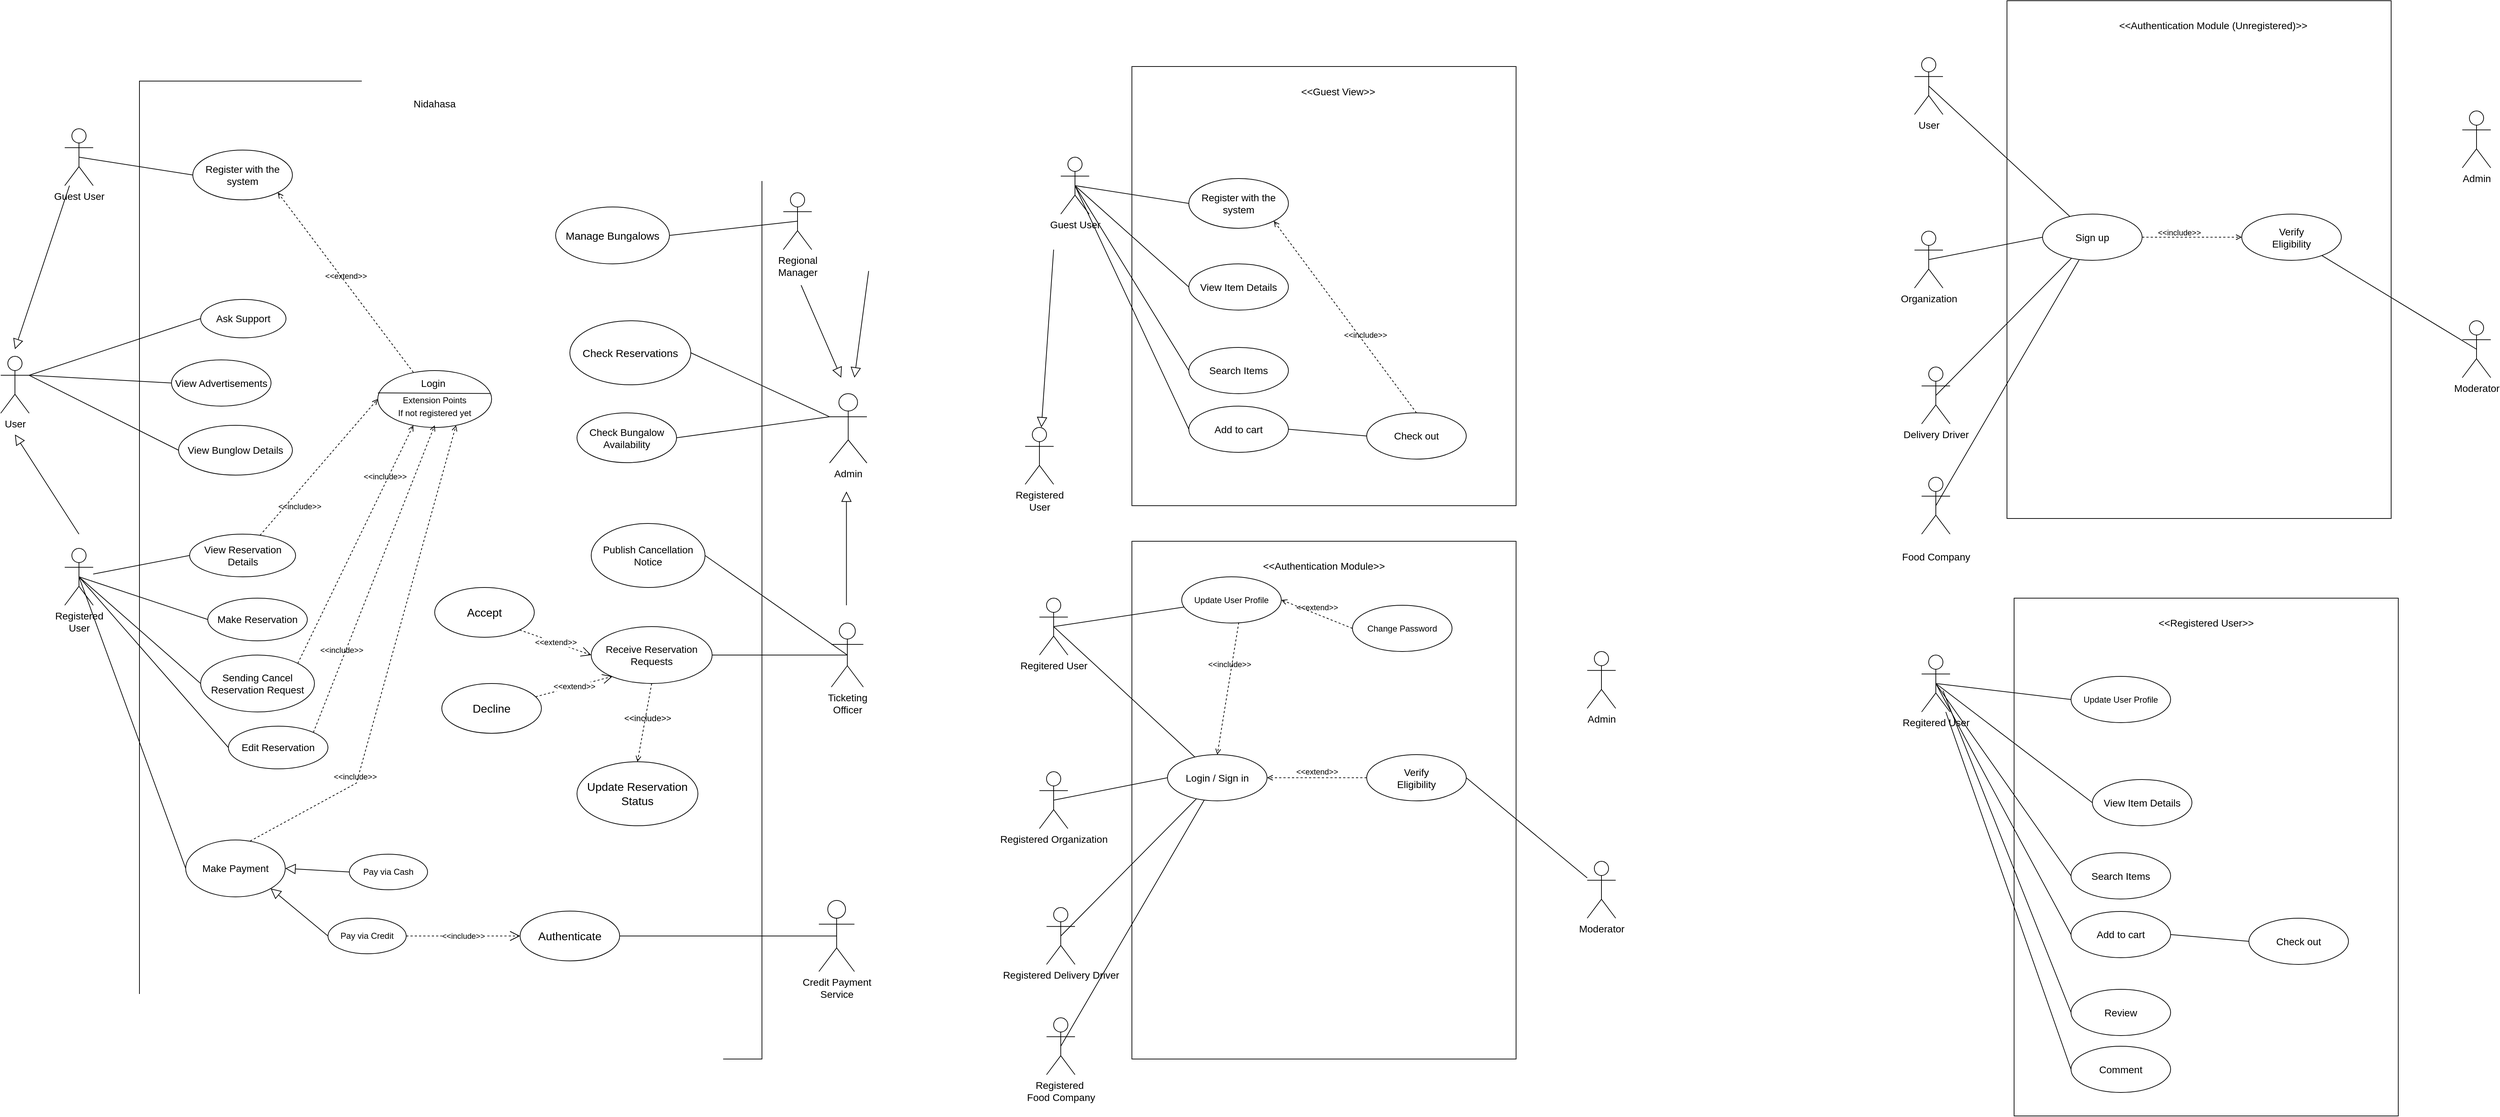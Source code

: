 <mxfile version="24.6.4" type="github">
  <diagram name="Page-1" id="WsR62CL48XrdcHFJqI1O">
    <mxGraphModel dx="2058" dy="858" grid="1" gridSize="10" guides="1" tooltips="1" connect="1" arrows="1" fold="1" page="1" pageScale="1" pageWidth="1300" pageHeight="1800" math="0" shadow="0">
      <root>
        <mxCell id="0" />
        <mxCell id="1" parent="0" />
        <mxCell id="aORqlaISlYyR6s0fsDUf-9" value="" style="rounded=0;whiteSpace=wrap;html=1;" parent="1" vertex="1">
          <mxGeometry x="235" y="213" width="875" height="1375" as="geometry" />
        </mxCell>
        <mxCell id="aORqlaISlYyR6s0fsDUf-10" value="&lt;font style=&quot;font-size: 14px;&quot;&gt;View Bunglow Details&lt;/font&gt;" style="ellipse;whiteSpace=wrap;html=1;" parent="1" vertex="1">
          <mxGeometry x="290" y="697" width="160" height="70" as="geometry" />
        </mxCell>
        <mxCell id="aORqlaISlYyR6s0fsDUf-11" value="&lt;font style=&quot;font-size: 14px;&quot;&gt;User&lt;/font&gt;" style="shape=umlActor;verticalLabelPosition=bottom;verticalAlign=top;html=1;outlineConnect=0;" parent="1" vertex="1">
          <mxGeometry x="40" y="600" width="40" height="80" as="geometry" />
        </mxCell>
        <mxCell id="aORqlaISlYyR6s0fsDUf-12" value="&lt;font style=&quot;font-size: 14px;&quot;&gt;Nidahasa&lt;/font&gt;" style="text;html=1;align=center;verticalAlign=middle;whiteSpace=wrap;rounded=0;fontSize=14;" parent="1" vertex="1">
          <mxGeometry x="530" y="230" width="240" height="30" as="geometry" />
        </mxCell>
        <mxCell id="aORqlaISlYyR6s0fsDUf-13" value="&lt;font style=&quot;font-size: 14px;&quot;&gt;View Advertisements&lt;/font&gt;" style="ellipse;whiteSpace=wrap;html=1;" parent="1" vertex="1">
          <mxGeometry x="280" y="605" width="140" height="65" as="geometry" />
        </mxCell>
        <mxCell id="aORqlaISlYyR6s0fsDUf-14" value="&lt;font style=&quot;font-size: 14px;&quot;&gt;Ask Support&lt;/font&gt;" style="ellipse;whiteSpace=wrap;html=1;" parent="1" vertex="1">
          <mxGeometry x="321" y="520" width="120" height="54" as="geometry" />
        </mxCell>
        <mxCell id="aORqlaISlYyR6s0fsDUf-15" value="&lt;font style=&quot;font-size: 14px;&quot;&gt;Register with the system&lt;/font&gt;" style="ellipse;whiteSpace=wrap;html=1;" parent="1" vertex="1">
          <mxGeometry x="310" y="310" width="140" height="70" as="geometry" />
        </mxCell>
        <mxCell id="aORqlaISlYyR6s0fsDUf-16" value="&lt;span style=&quot;font-size: 14px;&quot;&gt;Guest User&lt;/span&gt;" style="shape=umlActor;verticalLabelPosition=bottom;verticalAlign=top;html=1;outlineConnect=0;" parent="1" vertex="1">
          <mxGeometry x="130" y="280" width="40" height="80" as="geometry" />
        </mxCell>
        <mxCell id="aORqlaISlYyR6s0fsDUf-17" value="&lt;font style=&quot;font-size: 14px;&quot;&gt;Registered&lt;br&gt;User&lt;/font&gt;" style="shape=umlActor;verticalLabelPosition=bottom;verticalAlign=top;html=1;outlineConnect=0;" parent="1" vertex="1">
          <mxGeometry x="130" y="870" width="40" height="80" as="geometry" />
        </mxCell>
        <mxCell id="aORqlaISlYyR6s0fsDUf-18" value="&lt;font style=&quot;font-size: 14px;&quot;&gt;View Reservation Details&lt;/font&gt;" style="ellipse;whiteSpace=wrap;html=1;" parent="1" vertex="1">
          <mxGeometry x="305.5" y="850" width="149" height="60" as="geometry" />
        </mxCell>
        <mxCell id="aORqlaISlYyR6s0fsDUf-19" value="&lt;font style=&quot;font-size: 14px;&quot;&gt;Make Reservation&lt;/font&gt;" style="ellipse;whiteSpace=wrap;html=1;" parent="1" vertex="1">
          <mxGeometry x="331" y="940" width="140" height="60" as="geometry" />
        </mxCell>
        <mxCell id="aORqlaISlYyR6s0fsDUf-20" value="&lt;font style=&quot;font-size: 14px;&quot;&gt;Sending Cancel Reservation Request&lt;br&gt;&lt;/font&gt;" style="ellipse;whiteSpace=wrap;html=1;" parent="1" vertex="1">
          <mxGeometry x="321" y="1020" width="160" height="80" as="geometry" />
        </mxCell>
        <mxCell id="aORqlaISlYyR6s0fsDUf-21" value="&lt;font style=&quot;font-size: 14px;&quot;&gt;Edit Reservation&lt;br&gt;&lt;/font&gt;" style="ellipse;whiteSpace=wrap;html=1;" parent="1" vertex="1">
          <mxGeometry x="360" y="1120" width="140" height="60" as="geometry" />
        </mxCell>
        <mxCell id="aORqlaISlYyR6s0fsDUf-22" value="&lt;font style=&quot;font-size: 14px;&quot;&gt;Make Payment&lt;br&gt;&lt;/font&gt;" style="ellipse;whiteSpace=wrap;html=1;" parent="1" vertex="1">
          <mxGeometry x="300" y="1280" width="140" height="80" as="geometry" />
        </mxCell>
        <mxCell id="aORqlaISlYyR6s0fsDUf-23" value="Pay via Credit" style="ellipse;whiteSpace=wrap;html=1;" parent="1" vertex="1">
          <mxGeometry x="500" y="1390" width="110" height="50" as="geometry" />
        </mxCell>
        <mxCell id="aORqlaISlYyR6s0fsDUf-24" value="Pay via Cash" style="ellipse;whiteSpace=wrap;html=1;" parent="1" vertex="1">
          <mxGeometry x="530" y="1300" width="110" height="50" as="geometry" />
        </mxCell>
        <mxCell id="aORqlaISlYyR6s0fsDUf-25" value="" style="endArrow=none;html=1;rounded=0;entryX=0;entryY=0.5;entryDx=0;entryDy=0;exitX=1;exitY=0.333;exitDx=0;exitDy=0;exitPerimeter=0;" parent="1" source="aORqlaISlYyR6s0fsDUf-11" target="aORqlaISlYyR6s0fsDUf-14" edge="1">
          <mxGeometry width="50" height="50" relative="1" as="geometry">
            <mxPoint x="400" y="520" as="sourcePoint" />
            <mxPoint x="450" y="470" as="targetPoint" />
          </mxGeometry>
        </mxCell>
        <mxCell id="aORqlaISlYyR6s0fsDUf-26" value="" style="endArrow=none;html=1;rounded=0;entryX=0;entryY=0.5;entryDx=0;entryDy=0;exitX=1;exitY=0.333;exitDx=0;exitDy=0;exitPerimeter=0;" parent="1" source="aORqlaISlYyR6s0fsDUf-11" target="aORqlaISlYyR6s0fsDUf-13" edge="1">
          <mxGeometry width="50" height="50" relative="1" as="geometry">
            <mxPoint x="180" y="329" as="sourcePoint" />
            <mxPoint x="320" y="320" as="targetPoint" />
          </mxGeometry>
        </mxCell>
        <mxCell id="aORqlaISlYyR6s0fsDUf-27" value="" style="endArrow=none;html=1;rounded=0;entryX=0;entryY=0.5;entryDx=0;entryDy=0;exitX=1;exitY=0.333;exitDx=0;exitDy=0;exitPerimeter=0;" parent="1" source="aORqlaISlYyR6s0fsDUf-11" target="aORqlaISlYyR6s0fsDUf-10" edge="1">
          <mxGeometry width="50" height="50" relative="1" as="geometry">
            <mxPoint x="230" y="270" as="sourcePoint" />
            <mxPoint x="320" y="430" as="targetPoint" />
          </mxGeometry>
        </mxCell>
        <mxCell id="aORqlaISlYyR6s0fsDUf-28" value="" style="endArrow=none;html=1;rounded=0;entryX=0;entryY=0.5;entryDx=0;entryDy=0;exitX=0.5;exitY=0.5;exitDx=0;exitDy=0;exitPerimeter=0;" parent="1" source="aORqlaISlYyR6s0fsDUf-16" target="aORqlaISlYyR6s0fsDUf-15" edge="1">
          <mxGeometry width="50" height="50" relative="1" as="geometry">
            <mxPoint x="180" y="356" as="sourcePoint" />
            <mxPoint x="320" y="540" as="targetPoint" />
          </mxGeometry>
        </mxCell>
        <mxCell id="aORqlaISlYyR6s0fsDUf-29" value="" style="edgeStyle=none;html=1;endSize=12;endArrow=block;endFill=0;rounded=0;" parent="1" edge="1">
          <mxGeometry width="160" relative="1" as="geometry">
            <mxPoint x="150" y="850" as="sourcePoint" />
            <mxPoint x="60" y="710" as="targetPoint" />
          </mxGeometry>
        </mxCell>
        <mxCell id="aORqlaISlYyR6s0fsDUf-30" value="" style="edgeStyle=none;html=1;endSize=12;endArrow=block;endFill=0;rounded=0;" parent="1" edge="1" source="aORqlaISlYyR6s0fsDUf-16">
          <mxGeometry width="160" relative="1" as="geometry">
            <mxPoint x="150.37" y="409" as="sourcePoint" />
            <mxPoint x="60" y="590" as="targetPoint" />
          </mxGeometry>
        </mxCell>
        <mxCell id="aORqlaISlYyR6s0fsDUf-31" value="" style="endArrow=none;html=1;rounded=0;entryX=0;entryY=0.5;entryDx=0;entryDy=0;" parent="1" source="aORqlaISlYyR6s0fsDUf-17" target="aORqlaISlYyR6s0fsDUf-18" edge="1">
          <mxGeometry width="50" height="50" relative="1" as="geometry">
            <mxPoint x="160" y="330" as="sourcePoint" />
            <mxPoint x="340" y="590" as="targetPoint" />
          </mxGeometry>
        </mxCell>
        <mxCell id="aORqlaISlYyR6s0fsDUf-32" value="" style="endArrow=none;html=1;rounded=0;entryX=0;entryY=0.5;entryDx=0;entryDy=0;exitX=0.5;exitY=0.5;exitDx=0;exitDy=0;exitPerimeter=0;" parent="1" source="aORqlaISlYyR6s0fsDUf-17" target="aORqlaISlYyR6s0fsDUf-19" edge="1">
          <mxGeometry width="50" height="50" relative="1" as="geometry">
            <mxPoint x="160" y="920" as="sourcePoint" />
            <mxPoint x="330" y="860" as="targetPoint" />
          </mxGeometry>
        </mxCell>
        <mxCell id="aORqlaISlYyR6s0fsDUf-33" value="" style="endArrow=none;html=1;rounded=0;entryX=0;entryY=0.5;entryDx=0;entryDy=0;exitX=0.5;exitY=0.5;exitDx=0;exitDy=0;exitPerimeter=0;" parent="1" source="aORqlaISlYyR6s0fsDUf-17" target="aORqlaISlYyR6s0fsDUf-20" edge="1">
          <mxGeometry width="50" height="50" relative="1" as="geometry">
            <mxPoint x="160" y="920" as="sourcePoint" />
            <mxPoint x="330" y="980" as="targetPoint" />
          </mxGeometry>
        </mxCell>
        <mxCell id="aORqlaISlYyR6s0fsDUf-34" value="" style="endArrow=none;html=1;rounded=0;entryX=0;entryY=0.5;entryDx=0;entryDy=0;exitX=0.5;exitY=0.5;exitDx=0;exitDy=0;exitPerimeter=0;" parent="1" source="aORqlaISlYyR6s0fsDUf-17" target="aORqlaISlYyR6s0fsDUf-21" edge="1">
          <mxGeometry width="50" height="50" relative="1" as="geometry">
            <mxPoint x="160" y="920" as="sourcePoint" />
            <mxPoint x="320" y="1090" as="targetPoint" />
          </mxGeometry>
        </mxCell>
        <mxCell id="aORqlaISlYyR6s0fsDUf-35" value="" style="endArrow=none;html=1;rounded=0;entryX=0;entryY=0.5;entryDx=0;entryDy=0;exitX=0.5;exitY=0.5;exitDx=0;exitDy=0;exitPerimeter=0;" parent="1" source="aORqlaISlYyR6s0fsDUf-17" target="aORqlaISlYyR6s0fsDUf-22" edge="1">
          <mxGeometry width="50" height="50" relative="1" as="geometry">
            <mxPoint x="160" y="920" as="sourcePoint" />
            <mxPoint x="330" y="1200" as="targetPoint" />
          </mxGeometry>
        </mxCell>
        <mxCell id="aORqlaISlYyR6s0fsDUf-36" value="" style="edgeStyle=none;html=1;endSize=12;endArrow=block;endFill=0;rounded=0;exitX=0;exitY=0.5;exitDx=0;exitDy=0;entryX=1;entryY=1;entryDx=0;entryDy=0;" parent="1" source="aORqlaISlYyR6s0fsDUf-23" target="aORqlaISlYyR6s0fsDUf-22" edge="1">
          <mxGeometry width="160" relative="1" as="geometry">
            <mxPoint x="140" y="880" as="sourcePoint" />
            <mxPoint x="440" y="1320" as="targetPoint" />
          </mxGeometry>
        </mxCell>
        <mxCell id="aORqlaISlYyR6s0fsDUf-37" value="" style="edgeStyle=none;html=1;endSize=12;endArrow=block;endFill=0;rounded=0;exitX=0;exitY=0.5;exitDx=0;exitDy=0;entryX=1;entryY=0.5;entryDx=0;entryDy=0;" parent="1" source="aORqlaISlYyR6s0fsDUf-24" target="aORqlaISlYyR6s0fsDUf-22" edge="1">
          <mxGeometry width="160" relative="1" as="geometry">
            <mxPoint x="500" y="1435" as="sourcePoint" />
            <mxPoint x="450" y="1330" as="targetPoint" />
          </mxGeometry>
        </mxCell>
        <mxCell id="aORqlaISlYyR6s0fsDUf-38" value="" style="ellipse;whiteSpace=wrap;html=1;" parent="1" vertex="1">
          <mxGeometry x="570" y="620" width="160" height="80" as="geometry" />
        </mxCell>
        <mxCell id="aORqlaISlYyR6s0fsDUf-39" value="" style="endArrow=none;html=1;rounded=0;exitX=0.001;exitY=0.392;exitDx=0;exitDy=0;entryX=0.989;entryY=0.403;entryDx=0;entryDy=0;elbow=vertical;exitPerimeter=0;entryPerimeter=0;" parent="1" source="aORqlaISlYyR6s0fsDUf-38" target="aORqlaISlYyR6s0fsDUf-38" edge="1">
          <mxGeometry width="50" height="50" relative="1" as="geometry">
            <mxPoint x="640" y="802.5" as="sourcePoint" />
            <mxPoint x="690" y="752.5" as="targetPoint" />
          </mxGeometry>
        </mxCell>
        <mxCell id="aORqlaISlYyR6s0fsDUf-40" value="&lt;font style=&quot;font-size: 14px;&quot;&gt;Login&amp;nbsp;&lt;/font&gt;" style="text;html=1;align=center;verticalAlign=middle;whiteSpace=wrap;rounded=0;" parent="1" vertex="1">
          <mxGeometry x="590" y="622.5" width="120" height="30" as="geometry" />
        </mxCell>
        <mxCell id="aORqlaISlYyR6s0fsDUf-41" value="Extension Points" style="text;html=1;align=center;verticalAlign=middle;whiteSpace=wrap;rounded=0;" parent="1" vertex="1">
          <mxGeometry x="590" y="644.5" width="120" height="35" as="geometry" />
        </mxCell>
        <mxCell id="aORqlaISlYyR6s0fsDUf-42" value="If not registered yet" style="text;html=1;align=center;verticalAlign=middle;whiteSpace=wrap;rounded=0;" parent="1" vertex="1">
          <mxGeometry x="590" y="662" width="120" height="35" as="geometry" />
        </mxCell>
        <mxCell id="aORqlaISlYyR6s0fsDUf-43" value="&amp;lt;&amp;lt;extend&amp;gt;&amp;gt;" style="html=1;verticalAlign=bottom;labelBackgroundColor=none;endArrow=open;endFill=0;dashed=1;rounded=0;entryX=1;entryY=1;entryDx=0;entryDy=0;exitX=0.25;exitY=0;exitDx=0;exitDy=0;" parent="1" source="aORqlaISlYyR6s0fsDUf-40" target="aORqlaISlYyR6s0fsDUf-15" edge="1">
          <mxGeometry width="160" relative="1" as="geometry">
            <mxPoint x="550" y="450" as="sourcePoint" />
            <mxPoint x="710" y="450" as="targetPoint" />
          </mxGeometry>
        </mxCell>
        <mxCell id="aORqlaISlYyR6s0fsDUf-44" value="&amp;lt;&amp;lt;include&amp;gt;&amp;gt;" style="html=1;verticalAlign=bottom;labelBackgroundColor=none;endArrow=open;endFill=0;dashed=1;rounded=0;entryX=0;entryY=0.5;entryDx=0;entryDy=0;" parent="1" source="aORqlaISlYyR6s0fsDUf-18" target="aORqlaISlYyR6s0fsDUf-38" edge="1">
          <mxGeometry x="-0.524" y="-21" width="160" relative="1" as="geometry">
            <mxPoint x="510" y="430" as="sourcePoint" />
            <mxPoint x="670" y="430" as="targetPoint" />
            <mxPoint as="offset" />
          </mxGeometry>
        </mxCell>
        <mxCell id="aORqlaISlYyR6s0fsDUf-46" value="&amp;lt;&amp;lt;include&amp;gt;&amp;gt;" style="html=1;verticalAlign=bottom;labelBackgroundColor=none;endArrow=open;endFill=0;dashed=1;rounded=0;exitX=1;exitY=0;exitDx=0;exitDy=0;entryX=0.25;entryY=1;entryDx=0;entryDy=0;" parent="1" source="aORqlaISlYyR6s0fsDUf-20" target="aORqlaISlYyR6s0fsDUf-42" edge="1">
          <mxGeometry x="0.515" y="1" width="160" relative="1" as="geometry">
            <mxPoint x="509" y="1009" as="sourcePoint" />
            <mxPoint x="600" y="698" as="targetPoint" />
            <mxPoint as="offset" />
          </mxGeometry>
        </mxCell>
        <mxCell id="aORqlaISlYyR6s0fsDUf-47" value="&amp;lt;&amp;lt;include&amp;gt;&amp;gt;" style="html=1;verticalAlign=bottom;labelBackgroundColor=none;endArrow=open;endFill=0;dashed=1;rounded=0;exitX=1;exitY=0;exitDx=0;exitDy=0;entryX=0.5;entryY=1;entryDx=0;entryDy=0;" parent="1" source="aORqlaISlYyR6s0fsDUf-21" target="aORqlaISlYyR6s0fsDUf-42" edge="1">
          <mxGeometry x="-0.509" y="1" width="160" relative="1" as="geometry">
            <mxPoint x="468" y="1092" as="sourcePoint" />
            <mxPoint x="660" y="710" as="targetPoint" />
            <mxPoint x="-1" as="offset" />
          </mxGeometry>
        </mxCell>
        <mxCell id="aORqlaISlYyR6s0fsDUf-48" value="&amp;lt;&amp;lt;include&amp;gt;&amp;gt;" style="html=1;verticalAlign=bottom;labelBackgroundColor=none;endArrow=open;endFill=0;dashed=1;rounded=0;exitX=0.648;exitY=0.018;exitDx=0;exitDy=0;entryX=0.75;entryY=1;entryDx=0;entryDy=0;exitPerimeter=0;" parent="1" source="aORqlaISlYyR6s0fsDUf-22" target="aORqlaISlYyR6s0fsDUf-42" edge="1">
          <mxGeometry x="-0.509" y="1" width="160" relative="1" as="geometry">
            <mxPoint x="489" y="1139" as="sourcePoint" />
            <mxPoint x="660" y="707" as="targetPoint" />
            <mxPoint x="-1" as="offset" />
            <Array as="points">
              <mxPoint x="540" y="1200" />
            </Array>
          </mxGeometry>
        </mxCell>
        <mxCell id="aORqlaISlYyR6s0fsDUf-49" value="Credit Payment&lt;div style=&quot;font-size: 14px;&quot;&gt;Service&lt;/div&gt;" style="shape=umlActor;verticalLabelPosition=bottom;verticalAlign=top;html=1;outlineConnect=0;fontSize=14;" parent="1" vertex="1">
          <mxGeometry x="1190" y="1365" width="50" height="100" as="geometry" />
        </mxCell>
        <mxCell id="aORqlaISlYyR6s0fsDUf-50" style="edgeStyle=none;rounded=0;orthogonalLoop=1;jettySize=auto;html=1;exitX=0;exitY=0.333;exitDx=0;exitDy=0;exitPerimeter=0;entryX=1;entryY=0.5;entryDx=0;entryDy=0;endArrow=none;endFill=0;" parent="1" source="aORqlaISlYyR6s0fsDUf-52" target="aORqlaISlYyR6s0fsDUf-63" edge="1">
          <mxGeometry relative="1" as="geometry" />
        </mxCell>
        <mxCell id="aORqlaISlYyR6s0fsDUf-51" style="edgeStyle=none;rounded=0;orthogonalLoop=1;jettySize=auto;html=1;exitX=0;exitY=0.333;exitDx=0;exitDy=0;exitPerimeter=0;entryX=1;entryY=0.5;entryDx=0;entryDy=0;endArrow=none;endFill=0;" parent="1" source="aORqlaISlYyR6s0fsDUf-52" target="aORqlaISlYyR6s0fsDUf-62" edge="1">
          <mxGeometry relative="1" as="geometry" />
        </mxCell>
        <mxCell id="aORqlaISlYyR6s0fsDUf-52" value="Admin" style="shape=umlActor;verticalLabelPosition=bottom;verticalAlign=top;html=1;outlineConnect=0;fontSize=14;" parent="1" vertex="1">
          <mxGeometry x="1205" y="652.5" width="52.5" height="97.5" as="geometry" />
        </mxCell>
        <mxCell id="aORqlaISlYyR6s0fsDUf-53" style="edgeStyle=none;rounded=0;orthogonalLoop=1;jettySize=auto;html=1;exitX=0.5;exitY=0.5;exitDx=0;exitDy=0;exitPerimeter=0;entryX=1;entryY=0.5;entryDx=0;entryDy=0;endArrow=none;endFill=0;" parent="1" source="aORqlaISlYyR6s0fsDUf-54" target="aORqlaISlYyR6s0fsDUf-64" edge="1">
          <mxGeometry relative="1" as="geometry" />
        </mxCell>
        <mxCell id="aORqlaISlYyR6s0fsDUf-54" value="Regional&lt;div style=&quot;font-size: 14px;&quot;&gt;Manager&lt;/div&gt;" style="shape=umlActor;verticalLabelPosition=bottom;verticalAlign=top;html=1;outlineConnect=0;fontSize=14;" parent="1" vertex="1">
          <mxGeometry x="1140" y="370" width="40" height="80" as="geometry" />
        </mxCell>
        <mxCell id="aORqlaISlYyR6s0fsDUf-55" style="edgeStyle=none;rounded=0;orthogonalLoop=1;jettySize=auto;html=1;exitX=0.5;exitY=0.5;exitDx=0;exitDy=0;exitPerimeter=0;entryX=1;entryY=0.5;entryDx=0;entryDy=0;endArrow=none;endFill=0;" parent="1" source="aORqlaISlYyR6s0fsDUf-57" target="aORqlaISlYyR6s0fsDUf-61" edge="1">
          <mxGeometry relative="1" as="geometry" />
        </mxCell>
        <mxCell id="aORqlaISlYyR6s0fsDUf-56" style="edgeStyle=none;rounded=0;orthogonalLoop=1;jettySize=auto;html=1;exitX=0.5;exitY=0.5;exitDx=0;exitDy=0;exitPerimeter=0;entryX=1;entryY=0.5;entryDx=0;entryDy=0;endArrow=none;endFill=0;" parent="1" source="aORqlaISlYyR6s0fsDUf-57" target="aORqlaISlYyR6s0fsDUf-65" edge="1">
          <mxGeometry relative="1" as="geometry" />
        </mxCell>
        <mxCell id="aORqlaISlYyR6s0fsDUf-57" value="Ticketing&lt;div style=&quot;font-size: 14px;&quot;&gt;Officer&lt;/div&gt;" style="shape=umlActor;verticalLabelPosition=bottom;verticalAlign=top;html=1;outlineConnect=0;fontSize=14;" parent="1" vertex="1">
          <mxGeometry x="1207.5" y="975" width="45" height="90" as="geometry" />
        </mxCell>
        <mxCell id="aORqlaISlYyR6s0fsDUf-58" value="" style="edgeStyle=none;html=1;endSize=12;endArrow=block;endFill=0;rounded=0;" parent="1" edge="1">
          <mxGeometry width="160" relative="1" as="geometry">
            <mxPoint x="1165" y="500" as="sourcePoint" />
            <mxPoint x="1221.42" y="630" as="targetPoint" />
          </mxGeometry>
        </mxCell>
        <mxCell id="aORqlaISlYyR6s0fsDUf-59" value="" style="edgeStyle=none;html=1;endSize=12;endArrow=block;endFill=0;rounded=0;" parent="1" edge="1">
          <mxGeometry width="160" relative="1" as="geometry">
            <mxPoint x="1228.75" y="950" as="sourcePoint" />
            <mxPoint x="1228.75" y="790" as="targetPoint" />
          </mxGeometry>
        </mxCell>
        <mxCell id="aORqlaISlYyR6s0fsDUf-60" value="" style="edgeStyle=none;html=1;endSize=12;endArrow=block;endFill=0;rounded=0;" parent="1" edge="1">
          <mxGeometry width="160" relative="1" as="geometry">
            <mxPoint x="1260" y="480" as="sourcePoint" />
            <mxPoint x="1240.0" y="630" as="targetPoint" />
          </mxGeometry>
        </mxCell>
        <mxCell id="aORqlaISlYyR6s0fsDUf-61" value="Publish Cancellation Notice" style="ellipse;whiteSpace=wrap;html=1;fontSize=14;" parent="1" vertex="1">
          <mxGeometry x="870" y="835" width="160" height="90" as="geometry" />
        </mxCell>
        <mxCell id="aORqlaISlYyR6s0fsDUf-62" value="Check Bungalow Availability" style="ellipse;whiteSpace=wrap;html=1;fontSize=14;" parent="1" vertex="1">
          <mxGeometry x="850" y="679.5" width="140" height="70" as="geometry" />
        </mxCell>
        <mxCell id="aORqlaISlYyR6s0fsDUf-63" value="Check Reservations" style="ellipse;whiteSpace=wrap;html=1;fontSize=15;" parent="1" vertex="1">
          <mxGeometry x="840" y="550" width="170" height="90" as="geometry" />
        </mxCell>
        <mxCell id="aORqlaISlYyR6s0fsDUf-64" value="Manage Bungalows" style="ellipse;whiteSpace=wrap;html=1;fontSize=15;" parent="1" vertex="1">
          <mxGeometry x="820" y="390" width="160" height="80" as="geometry" />
        </mxCell>
        <mxCell id="aORqlaISlYyR6s0fsDUf-65" value="Receive Reservation Requests" style="ellipse;whiteSpace=wrap;html=1;fontSize=14;" parent="1" vertex="1">
          <mxGeometry x="870" y="980" width="170" height="80" as="geometry" />
        </mxCell>
        <mxCell id="aORqlaISlYyR6s0fsDUf-66" value="Decline" style="ellipse;whiteSpace=wrap;html=1;fontSize=16;" parent="1" vertex="1">
          <mxGeometry x="660" y="1060" width="140" height="70" as="geometry" />
        </mxCell>
        <mxCell id="aORqlaISlYyR6s0fsDUf-67" value="Accept" style="ellipse;whiteSpace=wrap;html=1;fontSize=16;" parent="1" vertex="1">
          <mxGeometry x="650" y="925" width="140" height="70" as="geometry" />
        </mxCell>
        <mxCell id="aORqlaISlYyR6s0fsDUf-68" value="&amp;lt;&amp;lt;extend&amp;gt;&amp;gt;" style="endArrow=open;endSize=12;dashed=1;html=1;rounded=0;endFill=0;exitX=1;exitY=1;exitDx=0;exitDy=0;entryX=0;entryY=0.5;entryDx=0;entryDy=0;" parent="1" source="aORqlaISlYyR6s0fsDUf-67" target="aORqlaISlYyR6s0fsDUf-65" edge="1">
          <mxGeometry width="160" relative="1" as="geometry">
            <mxPoint x="890" y="1040" as="sourcePoint" />
            <mxPoint x="929" y="1102" as="targetPoint" />
          </mxGeometry>
        </mxCell>
        <mxCell id="aORqlaISlYyR6s0fsDUf-69" value="Authenticate" style="ellipse;whiteSpace=wrap;html=1;fontSize=16;" parent="1" vertex="1">
          <mxGeometry x="770" y="1380" width="140" height="70" as="geometry" />
        </mxCell>
        <mxCell id="aORqlaISlYyR6s0fsDUf-70" value="&amp;lt;&amp;lt;include&amp;gt;&amp;gt;" style="endArrow=open;endSize=12;dashed=1;html=1;rounded=0;exitX=1;exitY=0.5;exitDx=0;exitDy=0;entryX=0;entryY=0.5;entryDx=0;entryDy=0;" parent="1" source="aORqlaISlYyR6s0fsDUf-23" target="aORqlaISlYyR6s0fsDUf-69" edge="1">
          <mxGeometry width="160" relative="1" as="geometry">
            <mxPoint x="660" y="1250" as="sourcePoint" />
            <mxPoint x="820" y="1250" as="targetPoint" />
          </mxGeometry>
        </mxCell>
        <mxCell id="aORqlaISlYyR6s0fsDUf-71" value="&amp;lt;&amp;lt;extend&amp;gt;&amp;gt;" style="endArrow=open;endSize=12;dashed=1;html=1;rounded=0;endFill=0;" parent="1" source="aORqlaISlYyR6s0fsDUf-66" edge="1">
          <mxGeometry width="160" relative="1" as="geometry">
            <mxPoint x="730" y="1100" as="sourcePoint" />
            <mxPoint x="900" y="1050" as="targetPoint" />
          </mxGeometry>
        </mxCell>
        <mxCell id="aORqlaISlYyR6s0fsDUf-72" style="rounded=0;orthogonalLoop=1;jettySize=auto;html=1;exitX=1;exitY=0.5;exitDx=0;exitDy=0;entryX=0.5;entryY=0.5;entryDx=0;entryDy=0;entryPerimeter=0;endArrow=none;endFill=0;" parent="1" source="aORqlaISlYyR6s0fsDUf-69" target="aORqlaISlYyR6s0fsDUf-49" edge="1">
          <mxGeometry relative="1" as="geometry" />
        </mxCell>
        <mxCell id="aORqlaISlYyR6s0fsDUf-73" value="Update Reservation Status" style="ellipse;whiteSpace=wrap;html=1;fontSize=16;" parent="1" vertex="1">
          <mxGeometry x="850" y="1170" width="170" height="90" as="geometry" />
        </mxCell>
        <mxCell id="aORqlaISlYyR6s0fsDUf-74" value="&amp;lt;&amp;lt;include&amp;gt;&amp;gt;" style="html=1;verticalAlign=bottom;labelBackgroundColor=none;endArrow=open;endFill=0;dashed=1;rounded=0;entryX=0.5;entryY=0;entryDx=0;entryDy=0;exitX=0.5;exitY=1;exitDx=0;exitDy=0;fontSize=12;" parent="1" source="aORqlaISlYyR6s0fsDUf-65" target="aORqlaISlYyR6s0fsDUf-73" edge="1">
          <mxGeometry x="0.038" y="4" width="160" relative="1" as="geometry">
            <mxPoint x="780" y="1200" as="sourcePoint" />
            <mxPoint x="845" y="1273" as="targetPoint" />
            <mxPoint as="offset" />
          </mxGeometry>
        </mxCell>
        <mxCell id="pGcP_H3Q2KF2Lj1cNbx3-1" value="" style="rounded=0;whiteSpace=wrap;html=1;" vertex="1" parent="1">
          <mxGeometry x="1630" y="192.5" width="540" height="617.5" as="geometry" />
        </mxCell>
        <mxCell id="pGcP_H3Q2KF2Lj1cNbx3-2" value="&lt;font style=&quot;font-size: 14px;&quot;&gt;&amp;lt;&amp;lt;Guest View&amp;gt;&amp;gt;&lt;/font&gt;" style="text;html=1;align=center;verticalAlign=middle;whiteSpace=wrap;rounded=0;fontSize=14;" vertex="1" parent="1">
          <mxGeometry x="1800" y="213" width="240" height="30" as="geometry" />
        </mxCell>
        <mxCell id="pGcP_H3Q2KF2Lj1cNbx3-4" value="&lt;font style=&quot;font-size: 14px;&quot;&gt;Register with the system&lt;/font&gt;" style="ellipse;whiteSpace=wrap;html=1;" vertex="1" parent="1">
          <mxGeometry x="1710" y="350" width="140" height="70" as="geometry" />
        </mxCell>
        <mxCell id="pGcP_H3Q2KF2Lj1cNbx3-5" value="&lt;span style=&quot;font-size: 14px;&quot;&gt;Guest User&lt;/span&gt;" style="shape=umlActor;verticalLabelPosition=bottom;verticalAlign=top;html=1;outlineConnect=0;" vertex="1" parent="1">
          <mxGeometry x="1530" y="320" width="40" height="80" as="geometry" />
        </mxCell>
        <mxCell id="pGcP_H3Q2KF2Lj1cNbx3-6" value="" style="endArrow=none;html=1;rounded=0;entryX=0;entryY=0.5;entryDx=0;entryDy=0;exitX=0.5;exitY=0.5;exitDx=0;exitDy=0;exitPerimeter=0;" edge="1" parent="1" source="pGcP_H3Q2KF2Lj1cNbx3-5" target="pGcP_H3Q2KF2Lj1cNbx3-4">
          <mxGeometry width="50" height="50" relative="1" as="geometry">
            <mxPoint x="1580" y="396" as="sourcePoint" />
            <mxPoint x="1720" y="580" as="targetPoint" />
          </mxGeometry>
        </mxCell>
        <mxCell id="pGcP_H3Q2KF2Lj1cNbx3-7" value="&lt;font style=&quot;font-size: 14px;&quot;&gt;View Item Details&lt;/font&gt;" style="ellipse;whiteSpace=wrap;html=1;" vertex="1" parent="1">
          <mxGeometry x="1710" y="470" width="140" height="65" as="geometry" />
        </mxCell>
        <mxCell id="pGcP_H3Q2KF2Lj1cNbx3-8" value="&lt;font style=&quot;font-size: 14px;&quot;&gt;Search Items&lt;/font&gt;" style="ellipse;whiteSpace=wrap;html=1;" vertex="1" parent="1">
          <mxGeometry x="1710" y="587.5" width="140" height="65" as="geometry" />
        </mxCell>
        <mxCell id="pGcP_H3Q2KF2Lj1cNbx3-9" value="&lt;font style=&quot;font-size: 14px;&quot;&gt;Add to cart&lt;/font&gt;" style="ellipse;whiteSpace=wrap;html=1;" vertex="1" parent="1">
          <mxGeometry x="1710" y="670" width="140" height="65" as="geometry" />
        </mxCell>
        <mxCell id="pGcP_H3Q2KF2Lj1cNbx3-10" value="&lt;font style=&quot;font-size: 14px;&quot;&gt;Check out&lt;/font&gt;" style="ellipse;whiteSpace=wrap;html=1;" vertex="1" parent="1">
          <mxGeometry x="1960" y="679.5" width="140" height="65" as="geometry" />
        </mxCell>
        <mxCell id="pGcP_H3Q2KF2Lj1cNbx3-12" value="" style="endArrow=none;html=1;rounded=0;exitX=1;exitY=0.5;exitDx=0;exitDy=0;entryX=0;entryY=0.5;entryDx=0;entryDy=0;" edge="1" parent="1" source="pGcP_H3Q2KF2Lj1cNbx3-9" target="pGcP_H3Q2KF2Lj1cNbx3-10">
          <mxGeometry width="50" height="50" relative="1" as="geometry">
            <mxPoint x="1560" y="370" as="sourcePoint" />
            <mxPoint x="1720" y="395" as="targetPoint" />
          </mxGeometry>
        </mxCell>
        <mxCell id="pGcP_H3Q2KF2Lj1cNbx3-14" value="&amp;lt;&amp;lt;include&amp;gt;&amp;gt;" style="html=1;verticalAlign=bottom;labelBackgroundColor=none;endArrow=open;endFill=0;dashed=1;rounded=0;exitX=0.5;exitY=0;exitDx=0;exitDy=0;entryX=1;entryY=1;entryDx=0;entryDy=0;" edge="1" parent="1" source="pGcP_H3Q2KF2Lj1cNbx3-10" target="pGcP_H3Q2KF2Lj1cNbx3-4">
          <mxGeometry x="-0.264" y="-2" width="160" relative="1" as="geometry">
            <mxPoint x="1870" y="1090.5" as="sourcePoint" />
            <mxPoint x="2010" y="829.5" as="targetPoint" />
            <mxPoint as="offset" />
          </mxGeometry>
        </mxCell>
        <mxCell id="pGcP_H3Q2KF2Lj1cNbx3-15" value="" style="endArrow=none;html=1;rounded=0;entryX=0;entryY=0.5;entryDx=0;entryDy=0;exitX=0.5;exitY=0.5;exitDx=0;exitDy=0;exitPerimeter=0;" edge="1" parent="1" source="pGcP_H3Q2KF2Lj1cNbx3-5" target="pGcP_H3Q2KF2Lj1cNbx3-7">
          <mxGeometry width="50" height="50" relative="1" as="geometry">
            <mxPoint x="1560" y="370" as="sourcePoint" />
            <mxPoint x="1720" y="395" as="targetPoint" />
          </mxGeometry>
        </mxCell>
        <mxCell id="pGcP_H3Q2KF2Lj1cNbx3-16" value="" style="endArrow=none;html=1;rounded=0;entryX=0;entryY=0.5;entryDx=0;entryDy=0;exitX=0.5;exitY=0.5;exitDx=0;exitDy=0;exitPerimeter=0;" edge="1" parent="1" source="pGcP_H3Q2KF2Lj1cNbx3-5" target="pGcP_H3Q2KF2Lj1cNbx3-8">
          <mxGeometry width="50" height="50" relative="1" as="geometry">
            <mxPoint x="1570" y="380" as="sourcePoint" />
            <mxPoint x="1730" y="405" as="targetPoint" />
          </mxGeometry>
        </mxCell>
        <mxCell id="pGcP_H3Q2KF2Lj1cNbx3-17" value="" style="endArrow=none;html=1;rounded=0;entryX=0;entryY=0.5;entryDx=0;entryDy=0;exitX=0.5;exitY=0.5;exitDx=0;exitDy=0;exitPerimeter=0;" edge="1" parent="1" source="pGcP_H3Q2KF2Lj1cNbx3-5" target="pGcP_H3Q2KF2Lj1cNbx3-9">
          <mxGeometry width="50" height="50" relative="1" as="geometry">
            <mxPoint x="1580" y="390" as="sourcePoint" />
            <mxPoint x="1740" y="415" as="targetPoint" />
          </mxGeometry>
        </mxCell>
        <mxCell id="pGcP_H3Q2KF2Lj1cNbx3-24" value="" style="edgeStyle=none;html=1;endSize=12;endArrow=block;endFill=0;rounded=0;" edge="1" parent="1" target="pGcP_H3Q2KF2Lj1cNbx3-18">
          <mxGeometry width="160" relative="1" as="geometry">
            <mxPoint x="1520" y="450" as="sourcePoint" />
            <mxPoint x="1440" y="700" as="targetPoint" />
          </mxGeometry>
        </mxCell>
        <mxCell id="pGcP_H3Q2KF2Lj1cNbx3-18" value="&lt;font style=&quot;font-size: 14px;&quot;&gt;Registered&lt;br&gt;User&lt;/font&gt;" style="shape=umlActor;verticalLabelPosition=bottom;verticalAlign=top;html=1;outlineConnect=0;" vertex="1" parent="1">
          <mxGeometry x="1480" y="700" width="40" height="80" as="geometry" />
        </mxCell>
        <mxCell id="pGcP_H3Q2KF2Lj1cNbx3-41" value="" style="rounded=0;whiteSpace=wrap;html=1;" vertex="1" parent="1">
          <mxGeometry x="1630" y="860" width="540" height="728" as="geometry" />
        </mxCell>
        <mxCell id="pGcP_H3Q2KF2Lj1cNbx3-42" value="&lt;font style=&quot;font-size: 14px;&quot;&gt;&amp;lt;&amp;lt;Authentication Module&amp;gt;&amp;gt;&lt;/font&gt;" style="text;html=1;align=center;verticalAlign=middle;whiteSpace=wrap;rounded=0;fontSize=14;" vertex="1" parent="1">
          <mxGeometry x="1780" y="880" width="240" height="30" as="geometry" />
        </mxCell>
        <mxCell id="pGcP_H3Q2KF2Lj1cNbx3-44" value="&lt;span style=&quot;font-size: 14px;&quot;&gt;Regitered User&lt;/span&gt;" style="shape=umlActor;verticalLabelPosition=bottom;verticalAlign=top;html=1;outlineConnect=0;" vertex="1" parent="1">
          <mxGeometry x="1500" y="940" width="40" height="80" as="geometry" />
        </mxCell>
        <mxCell id="pGcP_H3Q2KF2Lj1cNbx3-57" value="&lt;span style=&quot;font-size: 14px;&quot;&gt;Registered Organization&lt;/span&gt;" style="shape=umlActor;verticalLabelPosition=bottom;verticalAlign=top;html=1;outlineConnect=0;" vertex="1" parent="1">
          <mxGeometry x="1500" y="1184" width="40" height="80" as="geometry" />
        </mxCell>
        <mxCell id="pGcP_H3Q2KF2Lj1cNbx3-58" value="&lt;span style=&quot;font-size: 14px;&quot;&gt;Registered&amp;nbsp;&lt;/span&gt;&lt;span style=&quot;font-size: 14px;&quot;&gt;Delivery Driver&lt;/span&gt;" style="shape=umlActor;verticalLabelPosition=bottom;verticalAlign=top;html=1;outlineConnect=0;" vertex="1" parent="1">
          <mxGeometry x="1510" y="1375" width="40" height="80" as="geometry" />
        </mxCell>
        <mxCell id="pGcP_H3Q2KF2Lj1cNbx3-59" value="&lt;span style=&quot;font-size: 14px;&quot;&gt;Admin&lt;/span&gt;" style="shape=umlActor;verticalLabelPosition=bottom;verticalAlign=top;html=1;outlineConnect=0;" vertex="1" parent="1">
          <mxGeometry x="2270" y="1015" width="40" height="80" as="geometry" />
        </mxCell>
        <mxCell id="pGcP_H3Q2KF2Lj1cNbx3-60" value="&lt;span style=&quot;font-size: 14px;&quot;&gt;Moderator&lt;/span&gt;" style="shape=umlActor;verticalLabelPosition=bottom;verticalAlign=top;html=1;outlineConnect=0;" vertex="1" parent="1">
          <mxGeometry x="2270" y="1310" width="40" height="80" as="geometry" />
        </mxCell>
        <mxCell id="pGcP_H3Q2KF2Lj1cNbx3-62" value="&lt;span style=&quot;font-size: 14px;&quot;&gt;Registered&amp;nbsp;&lt;/span&gt;&lt;div&gt;&lt;span style=&quot;font-size: 14px;&quot;&gt;Food Company&lt;/span&gt;&lt;/div&gt;" style="shape=umlActor;verticalLabelPosition=bottom;verticalAlign=top;html=1;outlineConnect=0;" vertex="1" parent="1">
          <mxGeometry x="1510" y="1530" width="40" height="80" as="geometry" />
        </mxCell>
        <mxCell id="pGcP_H3Q2KF2Lj1cNbx3-65" value="&lt;font style=&quot;font-size: 14px;&quot;&gt;Login / Sign in&lt;/font&gt;" style="ellipse;whiteSpace=wrap;html=1;" vertex="1" parent="1">
          <mxGeometry x="1680" y="1160" width="140" height="65" as="geometry" />
        </mxCell>
        <mxCell id="pGcP_H3Q2KF2Lj1cNbx3-66" value="Change Password" style="ellipse;whiteSpace=wrap;html=1;" vertex="1" parent="1">
          <mxGeometry x="1940" y="950" width="140" height="65" as="geometry" />
        </mxCell>
        <mxCell id="pGcP_H3Q2KF2Lj1cNbx3-68" value="" style="endArrow=none;html=1;rounded=0;exitX=0.5;exitY=0.5;exitDx=0;exitDy=0;exitPerimeter=0;" edge="1" parent="1" source="pGcP_H3Q2KF2Lj1cNbx3-44" target="pGcP_H3Q2KF2Lj1cNbx3-65">
          <mxGeometry width="50" height="50" relative="1" as="geometry">
            <mxPoint x="1560" y="955.5" as="sourcePoint" />
            <mxPoint x="1670" y="964.5" as="targetPoint" />
          </mxGeometry>
        </mxCell>
        <mxCell id="pGcP_H3Q2KF2Lj1cNbx3-70" value="&lt;span style=&quot;font-size: 14px;&quot;&gt;Verify&lt;/span&gt;&lt;div&gt;&lt;span style=&quot;font-size: 14px;&quot;&gt;Eligibility&lt;/span&gt;&lt;/div&gt;" style="ellipse;whiteSpace=wrap;html=1;" vertex="1" parent="1">
          <mxGeometry x="1960" y="1160" width="140" height="65" as="geometry" />
        </mxCell>
        <mxCell id="pGcP_H3Q2KF2Lj1cNbx3-71" value="Update User Profile" style="ellipse;whiteSpace=wrap;html=1;" vertex="1" parent="1">
          <mxGeometry x="1700" y="910" width="140" height="65" as="geometry" />
        </mxCell>
        <mxCell id="pGcP_H3Q2KF2Lj1cNbx3-72" value="&amp;lt;&amp;lt;extend&amp;gt;&amp;gt;" style="html=1;verticalAlign=bottom;labelBackgroundColor=none;endArrow=open;endFill=0;dashed=1;rounded=0;entryX=1;entryY=0.5;entryDx=0;entryDy=0;exitX=0;exitY=0.5;exitDx=0;exitDy=0;" edge="1" parent="1" source="pGcP_H3Q2KF2Lj1cNbx3-66" target="pGcP_H3Q2KF2Lj1cNbx3-71">
          <mxGeometry width="160" relative="1" as="geometry">
            <mxPoint x="630" y="633" as="sourcePoint" />
            <mxPoint x="439" y="380" as="targetPoint" />
          </mxGeometry>
        </mxCell>
        <mxCell id="pGcP_H3Q2KF2Lj1cNbx3-73" value="" style="endArrow=none;html=1;rounded=0;exitX=0.5;exitY=0.5;exitDx=0;exitDy=0;exitPerimeter=0;" edge="1" parent="1" source="pGcP_H3Q2KF2Lj1cNbx3-44" target="pGcP_H3Q2KF2Lj1cNbx3-71">
          <mxGeometry width="50" height="50" relative="1" as="geometry">
            <mxPoint x="1570" y="965.5" as="sourcePoint" />
            <mxPoint x="1680" y="974.5" as="targetPoint" />
          </mxGeometry>
        </mxCell>
        <mxCell id="pGcP_H3Q2KF2Lj1cNbx3-77" value="&amp;lt;&amp;lt;include&amp;gt;&amp;gt;" style="html=1;verticalAlign=bottom;labelBackgroundColor=none;endArrow=open;endFill=0;dashed=1;rounded=0;exitX=0.573;exitY=0.988;exitDx=0;exitDy=0;entryX=0.5;entryY=0;entryDx=0;entryDy=0;exitPerimeter=0;" edge="1" parent="1" source="pGcP_H3Q2KF2Lj1cNbx3-71" target="pGcP_H3Q2KF2Lj1cNbx3-65">
          <mxGeometry x="-0.264" y="-2" width="160" relative="1" as="geometry">
            <mxPoint x="2040" y="1468" as="sourcePoint" />
            <mxPoint x="2139" y="1360" as="targetPoint" />
            <mxPoint as="offset" />
          </mxGeometry>
        </mxCell>
        <mxCell id="pGcP_H3Q2KF2Lj1cNbx3-80" value="" style="endArrow=none;html=1;rounded=0;exitX=0.5;exitY=0.5;exitDx=0;exitDy=0;exitPerimeter=0;entryX=0;entryY=0.5;entryDx=0;entryDy=0;" edge="1" parent="1" source="pGcP_H3Q2KF2Lj1cNbx3-57" target="pGcP_H3Q2KF2Lj1cNbx3-65">
          <mxGeometry width="50" height="50" relative="1" as="geometry">
            <mxPoint x="1530" y="990" as="sourcePoint" />
            <mxPoint x="1707" y="1097" as="targetPoint" />
          </mxGeometry>
        </mxCell>
        <mxCell id="pGcP_H3Q2KF2Lj1cNbx3-81" value="" style="endArrow=none;html=1;rounded=0;exitX=0.5;exitY=0.5;exitDx=0;exitDy=0;exitPerimeter=0;" edge="1" parent="1" source="pGcP_H3Q2KF2Lj1cNbx3-58" target="pGcP_H3Q2KF2Lj1cNbx3-65">
          <mxGeometry width="50" height="50" relative="1" as="geometry">
            <mxPoint x="1530" y="1234" as="sourcePoint" />
            <mxPoint x="1680" y="1123" as="targetPoint" />
          </mxGeometry>
        </mxCell>
        <mxCell id="pGcP_H3Q2KF2Lj1cNbx3-82" value="" style="endArrow=none;html=1;rounded=0;entryX=0.5;entryY=0.5;entryDx=0;entryDy=0;entryPerimeter=0;" edge="1" parent="1" source="pGcP_H3Q2KF2Lj1cNbx3-65" target="pGcP_H3Q2KF2Lj1cNbx3-62">
          <mxGeometry width="50" height="50" relative="1" as="geometry">
            <mxPoint x="1540" y="1244" as="sourcePoint" />
            <mxPoint x="1690" y="1133" as="targetPoint" />
          </mxGeometry>
        </mxCell>
        <mxCell id="pGcP_H3Q2KF2Lj1cNbx3-83" value="" style="rounded=0;whiteSpace=wrap;html=1;" vertex="1" parent="1">
          <mxGeometry x="2860" y="100" width="540" height="728" as="geometry" />
        </mxCell>
        <mxCell id="pGcP_H3Q2KF2Lj1cNbx3-84" value="&lt;font style=&quot;font-size: 14px;&quot;&gt;&amp;lt;&amp;lt;Authentication Module (Unregistered)&amp;gt;&amp;gt;&lt;/font&gt;" style="text;html=1;align=center;verticalAlign=middle;whiteSpace=wrap;rounded=0;fontSize=14;" vertex="1" parent="1">
          <mxGeometry x="3010" y="120" width="280" height="30" as="geometry" />
        </mxCell>
        <mxCell id="pGcP_H3Q2KF2Lj1cNbx3-86" value="&lt;span style=&quot;font-size: 14px;&quot;&gt;User&lt;/span&gt;" style="shape=umlActor;verticalLabelPosition=bottom;verticalAlign=top;html=1;outlineConnect=0;" vertex="1" parent="1">
          <mxGeometry x="2730" y="180" width="40" height="80" as="geometry" />
        </mxCell>
        <mxCell id="pGcP_H3Q2KF2Lj1cNbx3-91" value="&amp;lt;&amp;lt;include&amp;gt;&amp;gt;" style="html=1;verticalAlign=bottom;labelBackgroundColor=none;endArrow=open;endFill=0;dashed=1;rounded=0;exitX=1;exitY=0.5;exitDx=0;exitDy=0;entryX=0;entryY=0.5;entryDx=0;entryDy=0;" edge="1" parent="1" source="pGcP_H3Q2KF2Lj1cNbx3-97" target="pGcP_H3Q2KF2Lj1cNbx3-100">
          <mxGeometry x="-0.264" y="-2" width="160" relative="1" as="geometry">
            <mxPoint x="3260" y="697.5" as="sourcePoint" />
            <mxPoint x="3359.497" y="589.749" as="targetPoint" />
            <mxPoint as="offset" />
          </mxGeometry>
        </mxCell>
        <mxCell id="pGcP_H3Q2KF2Lj1cNbx3-92" value="&lt;span style=&quot;font-size: 14px;&quot;&gt;Organization&lt;/span&gt;" style="shape=umlActor;verticalLabelPosition=bottom;verticalAlign=top;html=1;outlineConnect=0;" vertex="1" parent="1">
          <mxGeometry x="2730" y="424" width="40" height="80" as="geometry" />
        </mxCell>
        <mxCell id="pGcP_H3Q2KF2Lj1cNbx3-93" value="&lt;span style=&quot;font-size: 14px;&quot;&gt;Delivery Driver&lt;/span&gt;" style="shape=umlActor;verticalLabelPosition=bottom;verticalAlign=top;html=1;outlineConnect=0;" vertex="1" parent="1">
          <mxGeometry x="2740" y="615" width="40" height="80" as="geometry" />
        </mxCell>
        <mxCell id="pGcP_H3Q2KF2Lj1cNbx3-94" value="&lt;span style=&quot;font-size: 14px;&quot;&gt;Admin&lt;/span&gt;" style="shape=umlActor;verticalLabelPosition=bottom;verticalAlign=top;html=1;outlineConnect=0;" vertex="1" parent="1">
          <mxGeometry x="3500" y="255" width="40" height="80" as="geometry" />
        </mxCell>
        <mxCell id="pGcP_H3Q2KF2Lj1cNbx3-95" value="&lt;span style=&quot;font-size: 14px;&quot;&gt;Moderator&lt;/span&gt;" style="shape=umlActor;verticalLabelPosition=bottom;verticalAlign=top;html=1;outlineConnect=0;" vertex="1" parent="1">
          <mxGeometry x="3500" y="550" width="40" height="80" as="geometry" />
        </mxCell>
        <mxCell id="pGcP_H3Q2KF2Lj1cNbx3-96" value="&lt;span style=&quot;font-size: 14px;&quot;&gt;&amp;nbsp;&lt;/span&gt;&lt;div&gt;&lt;span style=&quot;font-size: 14px;&quot;&gt;Food Company&lt;/span&gt;&lt;/div&gt;" style="shape=umlActor;verticalLabelPosition=bottom;verticalAlign=top;html=1;outlineConnect=0;" vertex="1" parent="1">
          <mxGeometry x="2740" y="770" width="40" height="80" as="geometry" />
        </mxCell>
        <mxCell id="pGcP_H3Q2KF2Lj1cNbx3-97" value="&lt;font style=&quot;font-size: 14px;&quot;&gt;Sign up&lt;/font&gt;" style="ellipse;whiteSpace=wrap;html=1;" vertex="1" parent="1">
          <mxGeometry x="2910" y="400" width="140" height="65" as="geometry" />
        </mxCell>
        <mxCell id="pGcP_H3Q2KF2Lj1cNbx3-99" value="" style="endArrow=none;html=1;rounded=0;exitX=0.5;exitY=0.5;exitDx=0;exitDy=0;exitPerimeter=0;" edge="1" parent="1" source="pGcP_H3Q2KF2Lj1cNbx3-86" target="pGcP_H3Q2KF2Lj1cNbx3-97">
          <mxGeometry width="50" height="50" relative="1" as="geometry">
            <mxPoint x="2790" y="195.5" as="sourcePoint" />
            <mxPoint x="2900" y="204.5" as="targetPoint" />
          </mxGeometry>
        </mxCell>
        <mxCell id="pGcP_H3Q2KF2Lj1cNbx3-100" value="&lt;span style=&quot;font-size: 14px;&quot;&gt;Verify&lt;/span&gt;&lt;div&gt;&lt;span style=&quot;font-size: 14px;&quot;&gt;Eligibility&lt;/span&gt;&lt;/div&gt;" style="ellipse;whiteSpace=wrap;html=1;" vertex="1" parent="1">
          <mxGeometry x="3190" y="400" width="140" height="65" as="geometry" />
        </mxCell>
        <mxCell id="pGcP_H3Q2KF2Lj1cNbx3-105" value="" style="endArrow=none;html=1;rounded=0;exitX=0.5;exitY=0.5;exitDx=0;exitDy=0;exitPerimeter=0;entryX=0;entryY=0.5;entryDx=0;entryDy=0;" edge="1" parent="1" source="pGcP_H3Q2KF2Lj1cNbx3-92" target="pGcP_H3Q2KF2Lj1cNbx3-97">
          <mxGeometry width="50" height="50" relative="1" as="geometry">
            <mxPoint x="2760" y="230" as="sourcePoint" />
            <mxPoint x="2937" y="337" as="targetPoint" />
          </mxGeometry>
        </mxCell>
        <mxCell id="pGcP_H3Q2KF2Lj1cNbx3-106" value="" style="endArrow=none;html=1;rounded=0;exitX=0.5;exitY=0.5;exitDx=0;exitDy=0;exitPerimeter=0;" edge="1" parent="1" source="pGcP_H3Q2KF2Lj1cNbx3-93" target="pGcP_H3Q2KF2Lj1cNbx3-97">
          <mxGeometry width="50" height="50" relative="1" as="geometry">
            <mxPoint x="2760" y="474" as="sourcePoint" />
            <mxPoint x="2910" y="363" as="targetPoint" />
          </mxGeometry>
        </mxCell>
        <mxCell id="pGcP_H3Q2KF2Lj1cNbx3-107" value="" style="endArrow=none;html=1;rounded=0;entryX=0.5;entryY=0.5;entryDx=0;entryDy=0;entryPerimeter=0;" edge="1" parent="1" source="pGcP_H3Q2KF2Lj1cNbx3-97" target="pGcP_H3Q2KF2Lj1cNbx3-96">
          <mxGeometry width="50" height="50" relative="1" as="geometry">
            <mxPoint x="2770" y="484" as="sourcePoint" />
            <mxPoint x="2920" y="373" as="targetPoint" />
          </mxGeometry>
        </mxCell>
        <mxCell id="pGcP_H3Q2KF2Lj1cNbx3-112" value="" style="endArrow=none;html=1;rounded=0;entryX=1;entryY=0.5;entryDx=0;entryDy=0;" edge="1" parent="1" source="pGcP_H3Q2KF2Lj1cNbx3-60" target="pGcP_H3Q2KF2Lj1cNbx3-70">
          <mxGeometry width="50" height="50" relative="1" as="geometry">
            <mxPoint x="1742" y="1234" as="sourcePoint" />
            <mxPoint x="1540" y="1580" as="targetPoint" />
          </mxGeometry>
        </mxCell>
        <mxCell id="pGcP_H3Q2KF2Lj1cNbx3-113" value="&amp;lt;&amp;lt;extend&amp;gt;&amp;gt;" style="html=1;verticalAlign=bottom;labelBackgroundColor=none;endArrow=open;endFill=0;dashed=1;rounded=0;entryX=1;entryY=0.5;entryDx=0;entryDy=0;exitX=0;exitY=0.5;exitDx=0;exitDy=0;" edge="1" parent="1" source="pGcP_H3Q2KF2Lj1cNbx3-70" target="pGcP_H3Q2KF2Lj1cNbx3-65">
          <mxGeometry width="160" relative="1" as="geometry">
            <mxPoint x="1950" y="993" as="sourcePoint" />
            <mxPoint x="1850" y="953" as="targetPoint" />
          </mxGeometry>
        </mxCell>
        <mxCell id="pGcP_H3Q2KF2Lj1cNbx3-114" value="" style="endArrow=none;html=1;rounded=0;entryX=0.5;entryY=0.5;entryDx=0;entryDy=0;entryPerimeter=0;" edge="1" parent="1" source="pGcP_H3Q2KF2Lj1cNbx3-100" target="pGcP_H3Q2KF2Lj1cNbx3-95">
          <mxGeometry width="50" height="50" relative="1" as="geometry">
            <mxPoint x="2760" y="230" as="sourcePoint" />
            <mxPoint x="2959" y="413" as="targetPoint" />
          </mxGeometry>
        </mxCell>
        <mxCell id="pGcP_H3Q2KF2Lj1cNbx3-115" value="" style="rounded=0;whiteSpace=wrap;html=1;" vertex="1" parent="1">
          <mxGeometry x="2870" y="940" width="540" height="728" as="geometry" />
        </mxCell>
        <mxCell id="pGcP_H3Q2KF2Lj1cNbx3-116" value="&lt;font style=&quot;font-size: 14px;&quot;&gt;&amp;lt;&amp;lt;Registered User&amp;gt;&amp;gt;&lt;/font&gt;" style="text;html=1;align=center;verticalAlign=middle;whiteSpace=wrap;rounded=0;fontSize=14;" vertex="1" parent="1">
          <mxGeometry x="3020" y="960" width="240" height="30" as="geometry" />
        </mxCell>
        <mxCell id="pGcP_H3Q2KF2Lj1cNbx3-117" value="&lt;span style=&quot;font-size: 14px;&quot;&gt;Regitered User&lt;/span&gt;" style="shape=umlActor;verticalLabelPosition=bottom;verticalAlign=top;html=1;outlineConnect=0;" vertex="1" parent="1">
          <mxGeometry x="2740" y="1020" width="40" height="80" as="geometry" />
        </mxCell>
        <mxCell id="pGcP_H3Q2KF2Lj1cNbx3-118" value="Update User Profile" style="ellipse;whiteSpace=wrap;html=1;" vertex="1" parent="1">
          <mxGeometry x="2950" y="1050" width="140" height="65" as="geometry" />
        </mxCell>
        <mxCell id="pGcP_H3Q2KF2Lj1cNbx3-119" value="&lt;font style=&quot;font-size: 14px;&quot;&gt;View Item Details&lt;/font&gt;" style="ellipse;whiteSpace=wrap;html=1;" vertex="1" parent="1">
          <mxGeometry x="2980" y="1195" width="140" height="65" as="geometry" />
        </mxCell>
        <mxCell id="pGcP_H3Q2KF2Lj1cNbx3-120" value="&lt;font style=&quot;font-size: 14px;&quot;&gt;Search Items&lt;/font&gt;" style="ellipse;whiteSpace=wrap;html=1;" vertex="1" parent="1">
          <mxGeometry x="2950" y="1298" width="140" height="65" as="geometry" />
        </mxCell>
        <mxCell id="pGcP_H3Q2KF2Lj1cNbx3-121" value="&lt;font style=&quot;font-size: 14px;&quot;&gt;Add to cart&lt;/font&gt;" style="ellipse;whiteSpace=wrap;html=1;" vertex="1" parent="1">
          <mxGeometry x="2950" y="1380.5" width="140" height="65" as="geometry" />
        </mxCell>
        <mxCell id="pGcP_H3Q2KF2Lj1cNbx3-122" value="&lt;font style=&quot;font-size: 14px;&quot;&gt;Check out&lt;/font&gt;" style="ellipse;whiteSpace=wrap;html=1;" vertex="1" parent="1">
          <mxGeometry x="3200" y="1390" width="140" height="65" as="geometry" />
        </mxCell>
        <mxCell id="pGcP_H3Q2KF2Lj1cNbx3-123" value="" style="endArrow=none;html=1;rounded=0;exitX=1;exitY=0.5;exitDx=0;exitDy=0;entryX=0;entryY=0.5;entryDx=0;entryDy=0;" edge="1" parent="1" source="pGcP_H3Q2KF2Lj1cNbx3-121" target="pGcP_H3Q2KF2Lj1cNbx3-122">
          <mxGeometry width="50" height="50" relative="1" as="geometry">
            <mxPoint x="2800" y="1080.5" as="sourcePoint" />
            <mxPoint x="2960" y="1105.5" as="targetPoint" />
          </mxGeometry>
        </mxCell>
        <mxCell id="pGcP_H3Q2KF2Lj1cNbx3-124" value="" style="endArrow=none;html=1;rounded=0;entryX=0;entryY=0.5;entryDx=0;entryDy=0;" edge="1" parent="1" target="pGcP_H3Q2KF2Lj1cNbx3-119">
          <mxGeometry width="50" height="50" relative="1" as="geometry">
            <mxPoint x="2760" y="1060" as="sourcePoint" />
            <mxPoint x="2960" y="1105.5" as="targetPoint" />
          </mxGeometry>
        </mxCell>
        <mxCell id="pGcP_H3Q2KF2Lj1cNbx3-125" value="" style="endArrow=none;html=1;rounded=0;entryX=0;entryY=0.5;entryDx=0;entryDy=0;" edge="1" parent="1" target="pGcP_H3Q2KF2Lj1cNbx3-120">
          <mxGeometry width="50" height="50" relative="1" as="geometry">
            <mxPoint x="2760" y="1060" as="sourcePoint" />
            <mxPoint x="2970" y="1115.5" as="targetPoint" />
          </mxGeometry>
        </mxCell>
        <mxCell id="pGcP_H3Q2KF2Lj1cNbx3-126" value="" style="endArrow=none;html=1;rounded=0;entryX=0;entryY=0.5;entryDx=0;entryDy=0;exitX=0.5;exitY=0.5;exitDx=0;exitDy=0;exitPerimeter=0;" edge="1" parent="1" target="pGcP_H3Q2KF2Lj1cNbx3-121" source="pGcP_H3Q2KF2Lj1cNbx3-117">
          <mxGeometry width="50" height="50" relative="1" as="geometry">
            <mxPoint x="2790" y="1070.5" as="sourcePoint" />
            <mxPoint x="2980" y="1125.5" as="targetPoint" />
          </mxGeometry>
        </mxCell>
        <mxCell id="pGcP_H3Q2KF2Lj1cNbx3-127" value="" style="endArrow=none;html=1;rounded=0;entryX=0;entryY=0.5;entryDx=0;entryDy=0;exitX=0.5;exitY=0.5;exitDx=0;exitDy=0;exitPerimeter=0;" edge="1" parent="1" source="pGcP_H3Q2KF2Lj1cNbx3-117" target="pGcP_H3Q2KF2Lj1cNbx3-118">
          <mxGeometry width="50" height="50" relative="1" as="geometry">
            <mxPoint x="2770" y="1070" as="sourcePoint" />
            <mxPoint x="2960" y="1223" as="targetPoint" />
          </mxGeometry>
        </mxCell>
        <mxCell id="pGcP_H3Q2KF2Lj1cNbx3-128" value="&lt;font style=&quot;font-size: 14px;&quot;&gt;Review&lt;/font&gt;" style="ellipse;whiteSpace=wrap;html=1;" vertex="1" parent="1">
          <mxGeometry x="2950" y="1490" width="140" height="65" as="geometry" />
        </mxCell>
        <mxCell id="pGcP_H3Q2KF2Lj1cNbx3-129" value="" style="endArrow=none;html=1;rounded=0;entryX=0;entryY=0.5;entryDx=0;entryDy=0;" edge="1" parent="1" target="pGcP_H3Q2KF2Lj1cNbx3-128">
          <mxGeometry width="50" height="50" relative="1" as="geometry">
            <mxPoint x="2770" y="1070" as="sourcePoint" />
            <mxPoint x="2970" y="1115.5" as="targetPoint" />
          </mxGeometry>
        </mxCell>
        <mxCell id="pGcP_H3Q2KF2Lj1cNbx3-130" value="&lt;font style=&quot;font-size: 14px;&quot;&gt;Comment&lt;/font&gt;" style="ellipse;whiteSpace=wrap;html=1;" vertex="1" parent="1">
          <mxGeometry x="2950" y="1570" width="140" height="65" as="geometry" />
        </mxCell>
        <mxCell id="pGcP_H3Q2KF2Lj1cNbx3-131" value="" style="endArrow=none;html=1;rounded=0;entryX=0;entryY=0.5;entryDx=0;entryDy=0;" edge="1" parent="1" target="pGcP_H3Q2KF2Lj1cNbx3-130" source="pGcP_H3Q2KF2Lj1cNbx3-117">
          <mxGeometry width="50" height="50" relative="1" as="geometry">
            <mxPoint x="2770" y="1150" as="sourcePoint" />
            <mxPoint x="2970" y="1195.5" as="targetPoint" />
          </mxGeometry>
        </mxCell>
      </root>
    </mxGraphModel>
  </diagram>
</mxfile>
